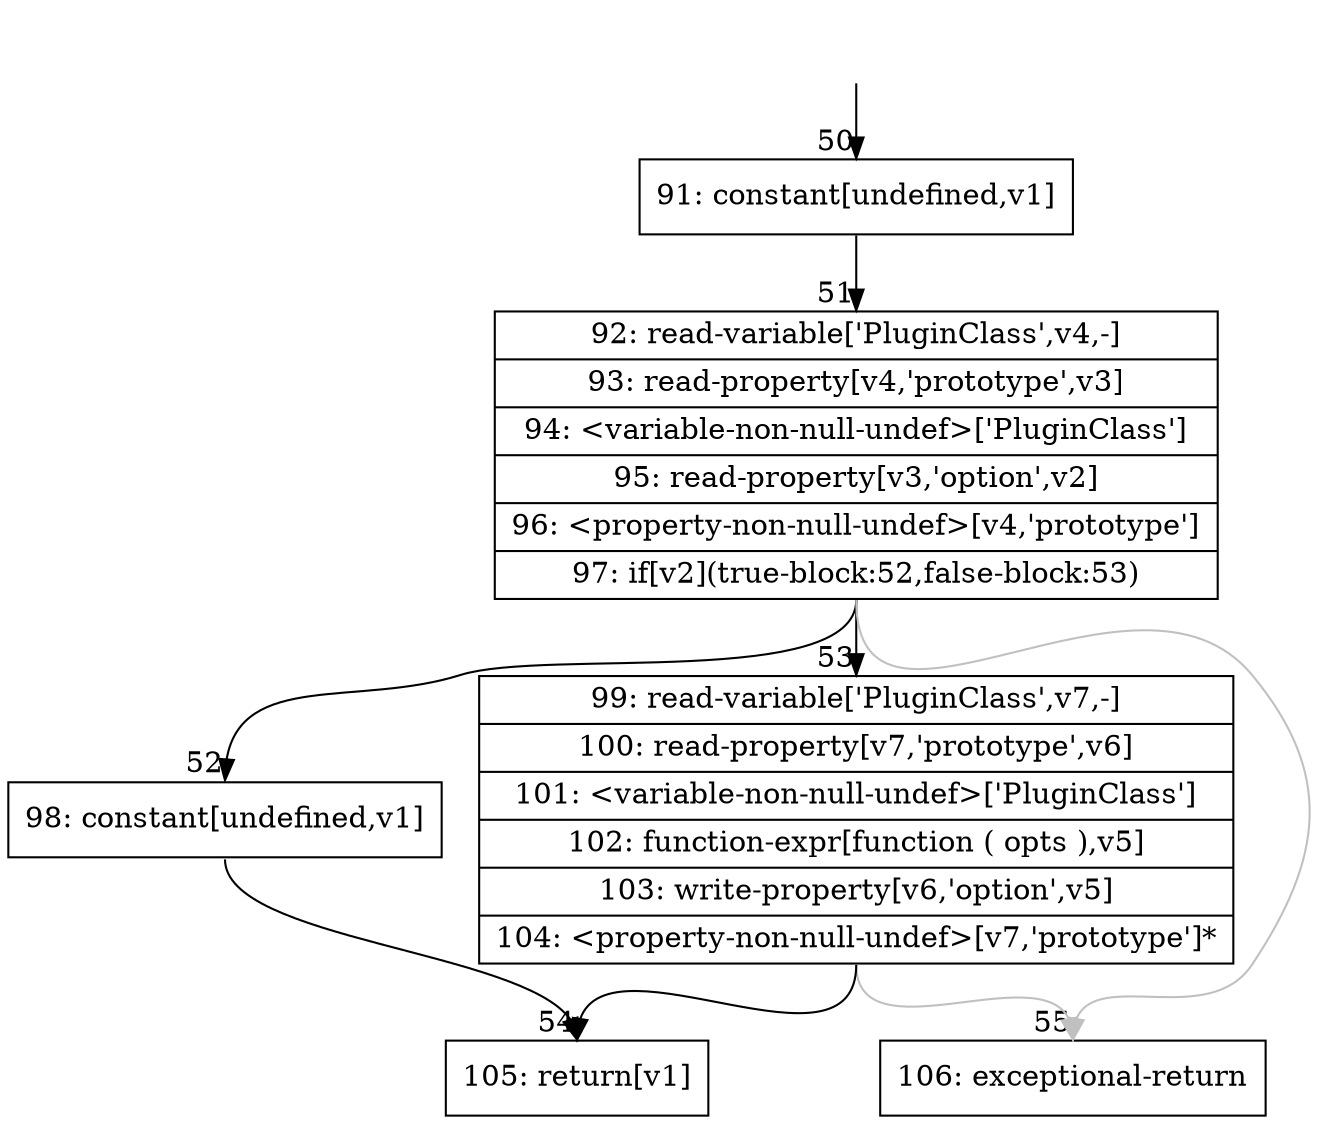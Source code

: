 digraph {
rankdir="TD"
BB_entry4[shape=none,label=""];
BB_entry4 -> BB50 [tailport=s, headport=n, headlabel="    50"]
BB50 [shape=record label="{91: constant[undefined,v1]}" ] 
BB50 -> BB51 [tailport=s, headport=n, headlabel="      51"]
BB51 [shape=record label="{92: read-variable['PluginClass',v4,-]|93: read-property[v4,'prototype',v3]|94: \<variable-non-null-undef\>['PluginClass']|95: read-property[v3,'option',v2]|96: \<property-non-null-undef\>[v4,'prototype']|97: if[v2](true-block:52,false-block:53)}" ] 
BB51 -> BB52 [tailport=s, headport=n, headlabel="      52"]
BB51 -> BB53 [tailport=s, headport=n, headlabel="      53"]
BB51 -> BB55 [tailport=s, headport=n, color=gray, headlabel="      55"]
BB52 [shape=record label="{98: constant[undefined,v1]}" ] 
BB52 -> BB54 [tailport=s, headport=n, headlabel="      54"]
BB53 [shape=record label="{99: read-variable['PluginClass',v7,-]|100: read-property[v7,'prototype',v6]|101: \<variable-non-null-undef\>['PluginClass']|102: function-expr[function ( opts ),v5]|103: write-property[v6,'option',v5]|104: \<property-non-null-undef\>[v7,'prototype']*}" ] 
BB53 -> BB54 [tailport=s, headport=n]
BB53 -> BB55 [tailport=s, headport=n, color=gray]
BB54 [shape=record label="{105: return[v1]}" ] 
BB55 [shape=record label="{106: exceptional-return}" ] 
//#$~ 54
}

